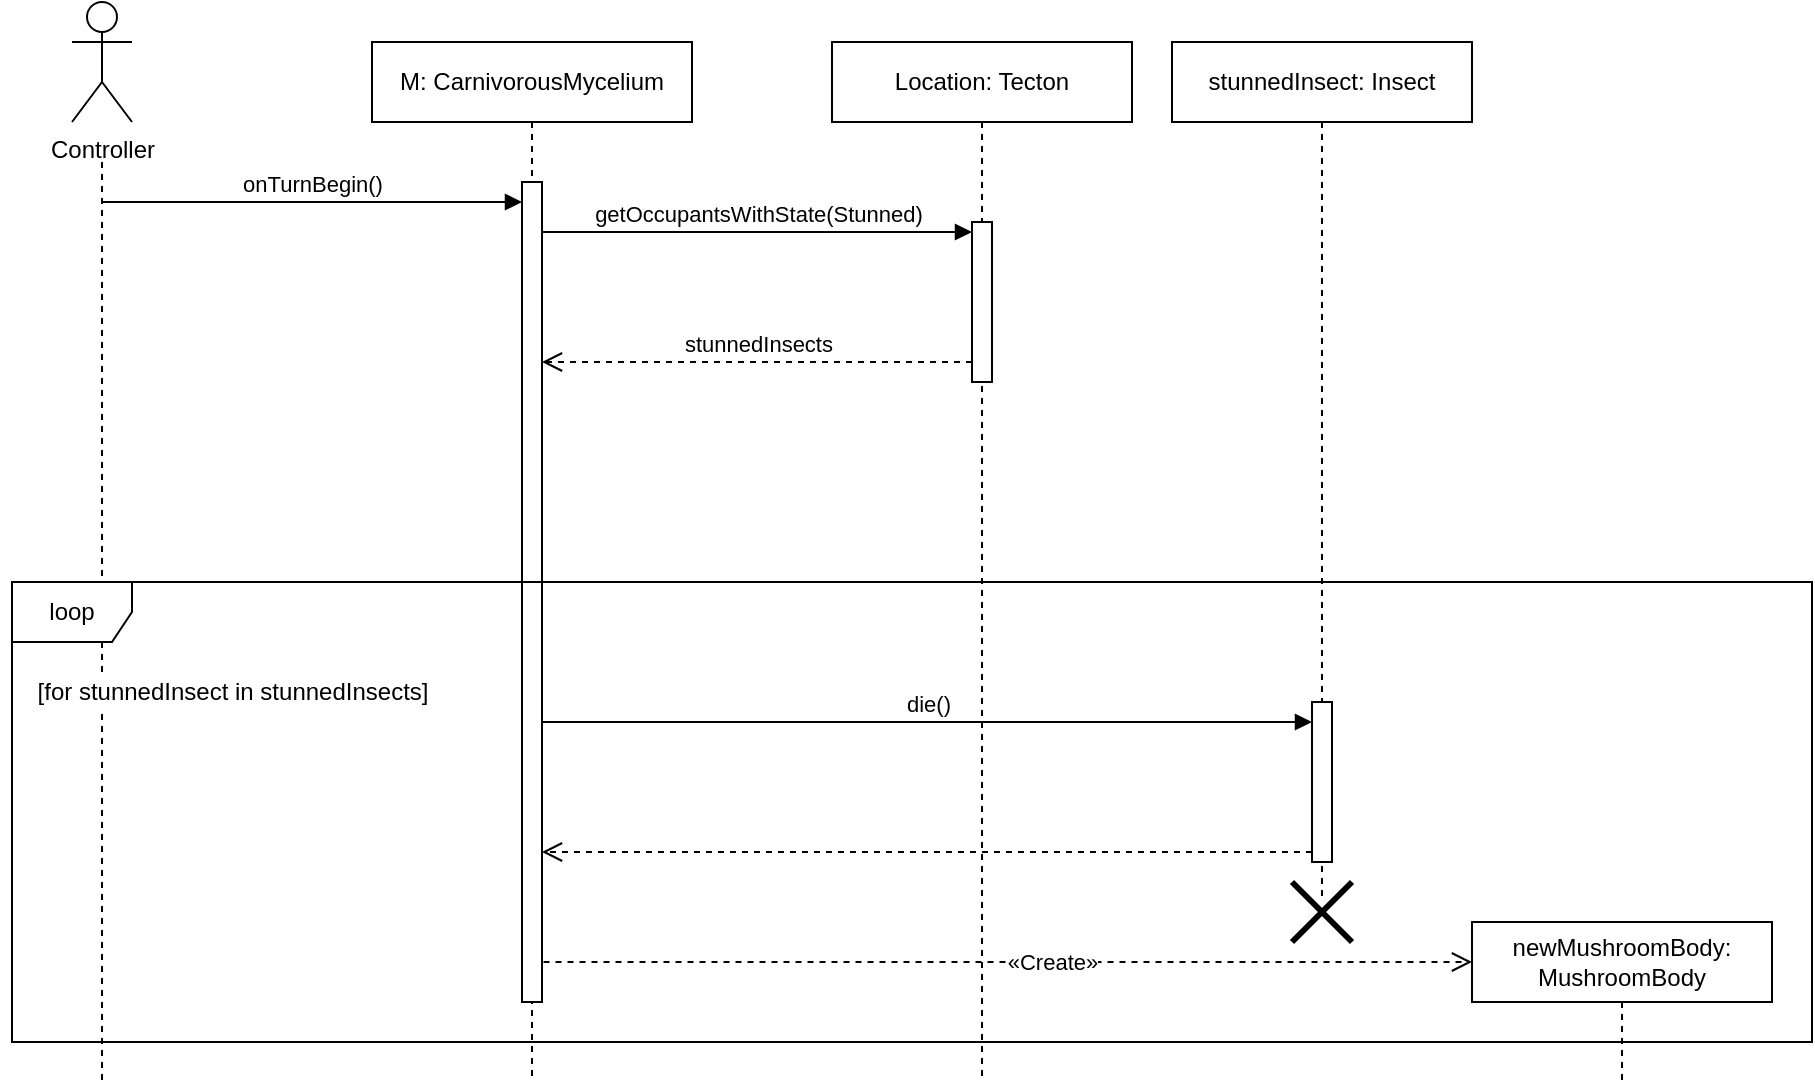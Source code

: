 <mxfile version="26.1.3" pages="8">
  <diagram name="CMycelium" id="GVNTT_eOzZF91ZGn2cPU">
    <mxGraphModel grid="1" page="1" gridSize="10" guides="1" tooltips="1" connect="1" arrows="1" fold="1" pageScale="1" pageWidth="827" pageHeight="1169" math="0" shadow="0">
      <root>
        <mxCell id="0" />
        <mxCell id="1" parent="0" />
        <mxCell id="p67mtgeEJcFe6nRHx79b-1" value="Controller" style="shape=umlActor;verticalLabelPosition=bottom;verticalAlign=top;html=1;" vertex="1" parent="1">
          <mxGeometry x="40" y="20" width="30" height="60" as="geometry" />
        </mxCell>
        <mxCell id="p67mtgeEJcFe6nRHx79b-3" value="" style="shape=umlLifeline;perimeter=lifelinePerimeter;whiteSpace=wrap;html=1;container=1;dropTarget=0;collapsible=0;recursiveResize=0;outlineConnect=0;portConstraint=eastwest;newEdgeStyle={&quot;curved&quot;:0,&quot;rounded&quot;:0};size=0;" vertex="1" parent="1">
          <mxGeometry x="5" y="100" width="100" height="460" as="geometry" />
        </mxCell>
        <mxCell id="gnMcPA296PdZmoH5b4PU-1" value="M: CarnivorousMycelium" style="shape=umlLifeline;perimeter=lifelinePerimeter;whiteSpace=wrap;html=1;container=1;dropTarget=0;collapsible=0;recursiveResize=0;outlineConnect=0;portConstraint=eastwest;newEdgeStyle={&quot;curved&quot;:0,&quot;rounded&quot;:0};" vertex="1" parent="1">
          <mxGeometry x="190" y="40" width="160" height="520" as="geometry" />
        </mxCell>
        <mxCell id="wCJbeMv0lZfsI7GlSkzu-1" value="" style="html=1;points=[[0,0,0,0,5],[0,1,0,0,-5],[1,0,0,0,5],[1,1,0,0,-5]];perimeter=orthogonalPerimeter;outlineConnect=0;targetShapes=umlLifeline;portConstraint=eastwest;newEdgeStyle={&quot;curved&quot;:0,&quot;rounded&quot;:0};" vertex="1" parent="gnMcPA296PdZmoH5b4PU-1">
          <mxGeometry x="75" y="70" width="10" height="410" as="geometry" />
        </mxCell>
        <mxCell id="wCJbeMv0lZfsI7GlSkzu-2" value="onTurnBegin()" style="html=1;verticalAlign=bottom;endArrow=block;curved=0;rounded=0;" edge="1" parent="1" target="wCJbeMv0lZfsI7GlSkzu-1">
          <mxGeometry relative="1" as="geometry">
            <mxPoint x="54.81" y="120.0" as="sourcePoint" />
            <mxPoint x="260" y="120.0" as="targetPoint" />
          </mxGeometry>
        </mxCell>
        <mxCell id="wCJbeMv0lZfsI7GlSkzu-5" value="Location: Tecton" style="shape=umlLifeline;perimeter=lifelinePerimeter;whiteSpace=wrap;html=1;container=1;dropTarget=0;collapsible=0;recursiveResize=0;outlineConnect=0;portConstraint=eastwest;newEdgeStyle={&quot;curved&quot;:0,&quot;rounded&quot;:0};" vertex="1" parent="1">
          <mxGeometry x="420" y="40" width="150" height="520" as="geometry" />
        </mxCell>
        <mxCell id="wCJbeMv0lZfsI7GlSkzu-7" value="" style="html=1;points=[[0,0,0,0,5],[0,1,0,0,-5],[1,0,0,0,5],[1,1,0,0,-5]];perimeter=orthogonalPerimeter;outlineConnect=0;targetShapes=umlLifeline;portConstraint=eastwest;newEdgeStyle={&quot;curved&quot;:0,&quot;rounded&quot;:0};" vertex="1" parent="wCJbeMv0lZfsI7GlSkzu-5">
          <mxGeometry x="70" y="90" width="10" height="80" as="geometry" />
        </mxCell>
        <mxCell id="wCJbeMv0lZfsI7GlSkzu-8" value="&lt;div&gt;getOccupantsWithState(Stunned)&lt;/div&gt;" style="html=1;verticalAlign=bottom;endArrow=block;curved=0;rounded=0;entryX=0;entryY=0;entryDx=0;entryDy=5;" edge="1" parent="1" source="wCJbeMv0lZfsI7GlSkzu-1" target="wCJbeMv0lZfsI7GlSkzu-7">
          <mxGeometry x="0.001" relative="1" as="geometry">
            <mxPoint x="270" y="135" as="sourcePoint" />
            <mxPoint as="offset" />
          </mxGeometry>
        </mxCell>
        <mxCell id="wCJbeMv0lZfsI7GlSkzu-9" value="stunnedInsects" style="html=1;verticalAlign=bottom;endArrow=open;dashed=1;endSize=8;curved=0;rounded=0;exitX=0;exitY=1;exitDx=0;exitDy=-5;" edge="1" parent="1">
          <mxGeometry relative="1" as="geometry">
            <mxPoint x="275" y="200" as="targetPoint" />
            <mxPoint x="490.0" y="200" as="sourcePoint" />
          </mxGeometry>
        </mxCell>
        <mxCell id="wCJbeMv0lZfsI7GlSkzu-10" value="stunnedInsect: Insect" style="shape=umlLifeline;perimeter=lifelinePerimeter;whiteSpace=wrap;html=1;container=1;dropTarget=0;collapsible=0;recursiveResize=0;outlineConnect=0;portConstraint=eastwest;newEdgeStyle={&quot;curved&quot;:0,&quot;rounded&quot;:0};" vertex="1" parent="1">
          <mxGeometry x="590" y="40" width="150" height="430" as="geometry" />
        </mxCell>
        <mxCell id="wCJbeMv0lZfsI7GlSkzu-16" value="" style="html=1;points=[[0,0,0,0,5],[0,1,0,0,-5],[1,0,0,0,5],[1,1,0,0,-5]];perimeter=orthogonalPerimeter;outlineConnect=0;targetShapes=umlLifeline;portConstraint=eastwest;newEdgeStyle={&quot;curved&quot;:0,&quot;rounded&quot;:0};" vertex="1" parent="wCJbeMv0lZfsI7GlSkzu-10">
          <mxGeometry x="70" y="330" width="10" height="80" as="geometry" />
        </mxCell>
        <mxCell id="wCJbeMv0lZfsI7GlSkzu-12" value="loop" style="shape=umlFrame;whiteSpace=wrap;html=1;pointerEvents=0;" vertex="1" parent="1">
          <mxGeometry x="10" y="310" width="900" height="230" as="geometry" />
        </mxCell>
        <mxCell id="wCJbeMv0lZfsI7GlSkzu-13" value="[for stunnedInsect in stunnedInsects]" style="text;html=1;align=center;verticalAlign=middle;resizable=0;points=[];autosize=1;strokeColor=none;fillColor=none;rounded=0;labelBackgroundColor=default;" vertex="1" parent="1">
          <mxGeometry x="10" y="350" width="220" height="30" as="geometry" />
        </mxCell>
        <mxCell id="wCJbeMv0lZfsI7GlSkzu-14" value="newMushroomBody: MushroomBody " style="shape=umlLifeline;perimeter=lifelinePerimeter;whiteSpace=wrap;html=1;container=1;dropTarget=0;collapsible=0;recursiveResize=0;outlineConnect=0;portConstraint=eastwest;newEdgeStyle={&quot;curved&quot;:0,&quot;rounded&quot;:0};" vertex="1" parent="1">
          <mxGeometry x="740" y="480" width="150" height="80" as="geometry" />
        </mxCell>
        <mxCell id="wCJbeMv0lZfsI7GlSkzu-17" value="die()" style="html=1;verticalAlign=bottom;endArrow=block;curved=0;rounded=0;entryX=0;entryY=0;entryDx=0;entryDy=5;" edge="1" parent="1">
          <mxGeometry relative="1" as="geometry">
            <mxPoint x="275" y="380" as="sourcePoint" />
            <mxPoint x="660.0" y="380" as="targetPoint" />
          </mxGeometry>
        </mxCell>
        <mxCell id="wCJbeMv0lZfsI7GlSkzu-18" value="" style="html=1;verticalAlign=bottom;endArrow=open;dashed=1;endSize=8;curved=0;rounded=0;exitX=0;exitY=1;exitDx=0;exitDy=-5;" edge="1" parent="1" source="wCJbeMv0lZfsI7GlSkzu-16" target="wCJbeMv0lZfsI7GlSkzu-1">
          <mxGeometry relative="1" as="geometry">
            <mxPoint x="590" y="445" as="targetPoint" />
          </mxGeometry>
        </mxCell>
        <mxCell id="wCJbeMv0lZfsI7GlSkzu-19" value="" style="html=1;verticalAlign=bottom;endArrow=open;dashed=1;endSize=8;curved=0;rounded=0;entryX=-0.005;entryY=0.158;entryDx=0;entryDy=0;entryPerimeter=0;" edge="1" parent="1">
          <mxGeometry relative="1" as="geometry">
            <mxPoint x="740.0" y="500" as="targetPoint" />
            <mxPoint x="275.75" y="500" as="sourcePoint" />
          </mxGeometry>
        </mxCell>
        <mxCell id="wCJbeMv0lZfsI7GlSkzu-22" value="«Create»" style="edgeLabel;html=1;align=center;verticalAlign=middle;resizable=0;points=[];" connectable="0" vertex="1" parent="wCJbeMv0lZfsI7GlSkzu-19">
          <mxGeometry x="0.159" relative="1" as="geometry">
            <mxPoint x="-15" as="offset" />
          </mxGeometry>
        </mxCell>
        <mxCell id="VjqXuCt5Qi47OAbXQjV0-1" value="" style="shape=umlDestroy;whiteSpace=wrap;html=1;strokeWidth=3;targetShapes=umlLifeline;" vertex="1" parent="1">
          <mxGeometry x="650" y="460" width="30" height="30" as="geometry" />
        </mxCell>
      </root>
    </mxGraphModel>
  </diagram>
  <diagram id="IJ6-_swCaOSss9MhrzCN" name="cutImmidietly">
    <mxGraphModel grid="1" page="1" gridSize="10" guides="1" tooltips="1" connect="1" arrows="1" fold="1" pageScale="1" pageWidth="827" pageHeight="1169" math="0" shadow="0">
      <root>
        <mxCell id="0" />
        <mxCell id="1" parent="0" />
        <mxCell id="Ps9FaDHVxN2_SREZOFgS-1" value="M: Mycelium" style="shape=umlLifeline;perimeter=lifelinePerimeter;whiteSpace=wrap;html=1;container=1;dropTarget=0;collapsible=0;recursiveResize=0;outlineConnect=0;portConstraint=eastwest;newEdgeStyle={&quot;curved&quot;:0,&quot;rounded&quot;:0};" vertex="1" parent="1">
          <mxGeometry x="90" y="10" width="100" height="650" as="geometry" />
        </mxCell>
        <mxCell id="Ps9FaDHVxN2_SREZOFgS-2" value="" style="html=1;points=[[0,0,0,0,5],[0,1,0,0,-5],[1,0,0,0,5],[1,1,0,0,-5]];perimeter=orthogonalPerimeter;outlineConnect=0;targetShapes=umlLifeline;portConstraint=eastwest;newEdgeStyle={&quot;curved&quot;:0,&quot;rounded&quot;:0};" vertex="1" parent="Ps9FaDHVxN2_SREZOFgS-1">
          <mxGeometry x="45" y="60" width="10" height="510" as="geometry" />
        </mxCell>
        <mxCell id="Ps9FaDHVxN2_SREZOFgS-8" value="" style="shape=umlDestroy;whiteSpace=wrap;html=1;strokeWidth=3;targetShapes=umlLifeline;" vertex="1" parent="Ps9FaDHVxN2_SREZOFgS-1">
          <mxGeometry x="35" y="640" width="30" height="30" as="geometry" />
        </mxCell>
        <mxCell id="Ps9FaDHVxN2_SREZOFgS-3" value="cutImmediate()" style="html=1;verticalAlign=bottom;startArrow=oval;startFill=1;endArrow=block;startSize=8;curved=0;rounded=0;" edge="1" parent="1" target="Ps9FaDHVxN2_SREZOFgS-2">
          <mxGeometry width="60" relative="1" as="geometry">
            <mxPoint x="10" y="90" as="sourcePoint" />
            <mxPoint x="110" y="90" as="targetPoint" />
          </mxGeometry>
        </mxCell>
        <mxCell id="fb39Eq7POl1M8P9ow9p--1" value="occupant: Insect" style="shape=umlLifeline;perimeter=lifelinePerimeter;whiteSpace=wrap;html=1;container=1;dropTarget=0;collapsible=0;recursiveResize=0;outlineConnect=0;portConstraint=eastwest;newEdgeStyle={&quot;curved&quot;:0,&quot;rounded&quot;:0};" vertex="1" parent="1">
          <mxGeometry x="220" y="10" width="100" height="670" as="geometry" />
        </mxCell>
        <mxCell id="fb39Eq7POl1M8P9ow9p--4" value="" style="html=1;points=[[0,0,0,0,5],[0,1,0,0,-5],[1,0,0,0,5],[1,1,0,0,-5]];perimeter=orthogonalPerimeter;outlineConnect=0;targetShapes=umlLifeline;portConstraint=eastwest;newEdgeStyle={&quot;curved&quot;:0,&quot;rounded&quot;:0};" vertex="1" parent="fb39Eq7POl1M8P9ow9p--1">
          <mxGeometry x="45" y="460" width="10" height="120" as="geometry" />
        </mxCell>
        <mxCell id="fb39Eq7POl1M8P9ow9p--6" value="runAway()" style="html=1;verticalAlign=bottom;endArrow=block;curved=0;rounded=0;" edge="1" parent="fb39Eq7POl1M8P9ow9p--1">
          <mxGeometry relative="1" as="geometry">
            <mxPoint x="-75" y="480" as="sourcePoint" />
            <mxPoint x="45" y="480" as="targetPoint" />
          </mxGeometry>
        </mxCell>
        <mxCell id="fb39Eq7POl1M8P9ow9p--7" value="" style="html=1;verticalAlign=bottom;endArrow=open;dashed=1;endSize=8;curved=0;rounded=0;" edge="1" parent="fb39Eq7POl1M8P9ow9p--1">
          <mxGeometry relative="1" as="geometry">
            <mxPoint x="-75" y="550" as="targetPoint" />
            <mxPoint x="45" y="550" as="sourcePoint" />
          </mxGeometry>
        </mxCell>
        <mxCell id="fb39Eq7POl1M8P9ow9p--2" value="&lt;div&gt;loop&lt;/div&gt;" style="shape=umlFrame;whiteSpace=wrap;html=1;pointerEvents=0;" vertex="1" parent="1">
          <mxGeometry x="20" y="410" width="540" height="190" as="geometry" />
        </mxCell>
        <mxCell id="fb39Eq7POl1M8P9ow9p--3" value="[for occupant in occupants]" style="text;html=1;align=center;verticalAlign=middle;resizable=0;points=[];autosize=1;strokeColor=none;fillColor=none;labelBackgroundColor=default;" vertex="1" parent="1">
          <mxGeometry x="10" y="440" width="170" height="30" as="geometry" />
        </mxCell>
        <mxCell id="t302KRYdEWOrlB8kOYCa-3" value="mycelia" style="shape=umlLifeline;perimeter=lifelinePerimeter;whiteSpace=wrap;html=1;container=1;dropTarget=0;collapsible=0;recursiveResize=0;outlineConnect=0;portConstraint=eastwest;newEdgeStyle={&quot;curved&quot;:0,&quot;rounded&quot;:0};" vertex="1" parent="1">
          <mxGeometry x="500" y="10" width="100" height="670" as="geometry" />
        </mxCell>
        <mxCell id="t302KRYdEWOrlB8kOYCa-17" value="" style="html=1;points=[[0,0,0,0,5],[0,1,0,0,-5],[1,0,0,0,5],[1,1,0,0,-5]];perimeter=orthogonalPerimeter;outlineConnect=0;targetShapes=umlLifeline;portConstraint=eastwest;newEdgeStyle={&quot;curved&quot;:0,&quot;rounded&quot;:0};" vertex="1" parent="t302KRYdEWOrlB8kOYCa-3">
          <mxGeometry x="45" y="180" width="10" height="60" as="geometry" />
        </mxCell>
        <mxCell id="t302KRYdEWOrlB8kOYCa-21" value="" style="html=1;points=[[0,0,0,0,5],[0,1,0,0,-5],[1,0,0,0,5],[1,1,0,0,-5]];perimeter=orthogonalPerimeter;outlineConnect=0;targetShapes=umlLifeline;portConstraint=eastwest;newEdgeStyle={&quot;curved&quot;:0,&quot;rounded&quot;:0};" vertex="1" parent="t302KRYdEWOrlB8kOYCa-3">
          <mxGeometry x="45" y="260" width="10" height="40" as="geometry" />
        </mxCell>
        <mxCell id="t302KRYdEWOrlB8kOYCa-13" value="location: Tecton" style="shape=umlLifeline;perimeter=lifelinePerimeter;whiteSpace=wrap;html=1;container=1;dropTarget=0;collapsible=0;recursiveResize=0;outlineConnect=0;portConstraint=eastwest;newEdgeStyle={&quot;curved&quot;:0,&quot;rounded&quot;:0};" vertex="1" parent="1">
          <mxGeometry x="360" y="10" width="100" height="670" as="geometry" />
        </mxCell>
        <mxCell id="t302KRYdEWOrlB8kOYCa-14" value="" style="html=1;points=[[0,0,0,0,5],[0,1,0,0,-5],[1,0,0,0,5],[1,1,0,0,-5]];perimeter=orthogonalPerimeter;outlineConnect=0;targetShapes=umlLifeline;portConstraint=eastwest;newEdgeStyle={&quot;curved&quot;:0,&quot;rounded&quot;:0};" vertex="1" parent="t302KRYdEWOrlB8kOYCa-13">
          <mxGeometry x="44" y="100" width="10" height="60" as="geometry" />
        </mxCell>
        <mxCell id="t302KRYdEWOrlB8kOYCa-26" value="" style="html=1;points=[[0,0,0,0,5],[0,1,0,0,-5],[1,0,0,0,5],[1,1,0,0,-5]];perimeter=orthogonalPerimeter;outlineConnect=0;targetShapes=umlLifeline;portConstraint=eastwest;newEdgeStyle={&quot;curved&quot;:0,&quot;rounded&quot;:0};" vertex="1" parent="t302KRYdEWOrlB8kOYCa-13">
          <mxGeometry x="44" y="330" width="10" height="50" as="geometry" />
        </mxCell>
        <mxCell id="t302KRYdEWOrlB8kOYCa-15" value="getMycelia()" style="html=1;verticalAlign=bottom;endArrow=block;curved=0;rounded=0;entryX=0;entryY=0;entryDx=0;entryDy=5;" edge="1" parent="1" source="Ps9FaDHVxN2_SREZOFgS-2" target="t302KRYdEWOrlB8kOYCa-14">
          <mxGeometry relative="1" as="geometry">
            <mxPoint x="334" y="115" as="sourcePoint" />
          </mxGeometry>
        </mxCell>
        <mxCell id="t302KRYdEWOrlB8kOYCa-16" value="mycelia" style="html=1;verticalAlign=bottom;endArrow=open;dashed=1;endSize=8;curved=0;rounded=0;exitX=0;exitY=1;exitDx=0;exitDy=-5;" edge="1" parent="1" source="t302KRYdEWOrlB8kOYCa-14" target="Ps9FaDHVxN2_SREZOFgS-2">
          <mxGeometry relative="1" as="geometry">
            <mxPoint x="334" y="185" as="targetPoint" />
          </mxGeometry>
        </mxCell>
        <mxCell id="t302KRYdEWOrlB8kOYCa-18" value="remove(M)" style="html=1;verticalAlign=bottom;endArrow=block;curved=0;rounded=0;entryX=0;entryY=0;entryDx=0;entryDy=5;" edge="1" parent="1" source="Ps9FaDHVxN2_SREZOFgS-2" target="t302KRYdEWOrlB8kOYCa-17">
          <mxGeometry relative="1" as="geometry">
            <mxPoint x="420" y="175" as="sourcePoint" />
          </mxGeometry>
        </mxCell>
        <mxCell id="t302KRYdEWOrlB8kOYCa-19" value="" style="html=1;verticalAlign=bottom;endArrow=open;dashed=1;endSize=8;curved=0;rounded=0;exitX=0;exitY=1;exitDx=0;exitDy=-5;" edge="1" parent="1" source="t302KRYdEWOrlB8kOYCa-17" target="Ps9FaDHVxN2_SREZOFgS-2">
          <mxGeometry x="-0.198" y="25" relative="1" as="geometry">
            <mxPoint x="420" y="245" as="targetPoint" />
            <mxPoint as="offset" />
          </mxGeometry>
        </mxCell>
        <mxCell id="t302KRYdEWOrlB8kOYCa-23" value="myceliaCount" style="html=1;verticalAlign=bottom;endArrow=open;dashed=1;endSize=8;curved=0;rounded=0;exitX=0;exitY=1;exitDx=0;exitDy=-5;" edge="1" parent="1" source="t302KRYdEWOrlB8kOYCa-21" target="Ps9FaDHVxN2_SREZOFgS-2">
          <mxGeometry relative="1" as="geometry">
            <mxPoint x="601" y="345" as="targetPoint" />
          </mxGeometry>
        </mxCell>
        <mxCell id="t302KRYdEWOrlB8kOYCa-22" value="size()" style="html=1;verticalAlign=bottom;endArrow=block;curved=0;rounded=0;entryX=0;entryY=0;entryDx=0;entryDy=5;" edge="1" parent="1" source="Ps9FaDHVxN2_SREZOFgS-2" target="t302KRYdEWOrlB8kOYCa-21">
          <mxGeometry relative="1" as="geometry">
            <mxPoint x="601" y="275" as="sourcePoint" />
          </mxGeometry>
        </mxCell>
        <mxCell id="t302KRYdEWOrlB8kOYCa-24" value="opt" style="shape=umlFrame;whiteSpace=wrap;html=1;pointerEvents=0;" vertex="1" parent="1">
          <mxGeometry x="10" y="320" width="560" height="290" as="geometry" />
        </mxCell>
        <mxCell id="t302KRYdEWOrlB8kOYCa-25" value="[myceliaCount = 0]" style="text;html=1;align=center;verticalAlign=middle;resizable=0;points=[];autosize=1;strokeColor=none;fillColor=none;" vertex="1" parent="1">
          <mxGeometry x="10" y="350" width="120" height="30" as="geometry" />
        </mxCell>
        <mxCell id="t302KRYdEWOrlB8kOYCa-27" value="getOccupants()" style="html=1;verticalAlign=bottom;endArrow=block;curved=0;rounded=0;entryX=0;entryY=0;entryDx=0;entryDy=5;" edge="1" parent="1" source="Ps9FaDHVxN2_SREZOFgS-2" target="t302KRYdEWOrlB8kOYCa-26">
          <mxGeometry relative="1" as="geometry">
            <mxPoint x="334" y="335" as="sourcePoint" />
          </mxGeometry>
        </mxCell>
        <mxCell id="t302KRYdEWOrlB8kOYCa-28" value="occupants" style="html=1;verticalAlign=bottom;endArrow=open;dashed=1;endSize=8;curved=0;rounded=0;exitX=0;exitY=1;exitDx=0;exitDy=-5;" edge="1" parent="1" source="t302KRYdEWOrlB8kOYCa-26" target="Ps9FaDHVxN2_SREZOFgS-2">
          <mxGeometry relative="1" as="geometry">
            <mxPoint x="334" y="405" as="targetPoint" />
          </mxGeometry>
        </mxCell>
      </root>
    </mxGraphModel>
  </diagram>
  <diagram id="Px_1yOb5OOuEzKMW5IQw" name="cutWithDelay">
    <mxGraphModel grid="1" page="1" gridSize="10" guides="1" tooltips="1" connect="1" arrows="1" fold="1" pageScale="1" pageWidth="827" pageHeight="1169" math="0" shadow="0">
      <root>
        <mxCell id="0" />
        <mxCell id="1" parent="0" />
        <mxCell id="ifBQczs3aunitcEWYPFU-1" value="M: Mycelium" style="shape=umlLifeline;perimeter=lifelinePerimeter;whiteSpace=wrap;html=1;container=1;dropTarget=0;collapsible=0;recursiveResize=0;outlineConnect=0;portConstraint=eastwest;newEdgeStyle={&quot;curved&quot;:0,&quot;rounded&quot;:0};" vertex="1" parent="1">
          <mxGeometry x="240" y="10" width="100" height="650" as="geometry" />
        </mxCell>
        <mxCell id="ifBQczs3aunitcEWYPFU-3" value="" style="shape=umlDestroy;whiteSpace=wrap;html=1;strokeWidth=3;targetShapes=umlLifeline;" vertex="1" parent="ifBQczs3aunitcEWYPFU-1">
          <mxGeometry x="35" y="640" width="30" height="30" as="geometry" />
        </mxCell>
        <mxCell id="ifBQczs3aunitcEWYPFU-2" value="" style="html=1;points=[[0,0,0,0,5],[0,1,0,0,-5],[1,0,0,0,5],[1,1,0,0,-5]];perimeter=orthogonalPerimeter;outlineConnect=0;targetShapes=umlLifeline;portConstraint=eastwest;newEdgeStyle={&quot;curved&quot;:0,&quot;rounded&quot;:0};" vertex="1" parent="ifBQczs3aunitcEWYPFU-1">
          <mxGeometry x="45" y="60" width="10" height="510" as="geometry" />
        </mxCell>
        <mxCell id="ifBQczs3aunitcEWYPFU-4" value="cutWithDelay()" style="html=1;verticalAlign=bottom;startArrow=oval;startFill=1;endArrow=block;startSize=8;curved=0;rounded=0;" edge="1" parent="1">
          <mxGeometry width="60" relative="1" as="geometry">
            <mxPoint x="160" y="80" as="sourcePoint" />
            <mxPoint x="285" y="80" as="targetPoint" />
          </mxGeometry>
        </mxCell>
        <mxCell id="ifBQczs3aunitcEWYPFU-5" value="occupant: Insect" style="shape=umlLifeline;perimeter=lifelinePerimeter;whiteSpace=wrap;html=1;container=1;dropTarget=0;collapsible=0;recursiveResize=0;outlineConnect=0;portConstraint=eastwest;newEdgeStyle={&quot;curved&quot;:0,&quot;rounded&quot;:0};" vertex="1" parent="1">
          <mxGeometry x="370" y="10" width="100" height="710" as="geometry" />
        </mxCell>
        <mxCell id="ifBQczs3aunitcEWYPFU-6" value="" style="html=1;points=[[0,0,0,0,5],[0,1,0,0,-5],[1,0,0,0,5],[1,1,0,0,-5]];perimeter=orthogonalPerimeter;outlineConnect=0;targetShapes=umlLifeline;portConstraint=eastwest;newEdgeStyle={&quot;curved&quot;:0,&quot;rounded&quot;:0};" vertex="1" parent="ifBQczs3aunitcEWYPFU-5">
          <mxGeometry x="45" y="460" width="10" height="120" as="geometry" />
        </mxCell>
        <mxCell id="ifBQczs3aunitcEWYPFU-7" value="runAway()" style="html=1;verticalAlign=bottom;endArrow=block;curved=0;rounded=0;" edge="1" parent="ifBQczs3aunitcEWYPFU-5">
          <mxGeometry relative="1" as="geometry">
            <mxPoint x="-75" y="480" as="sourcePoint" />
            <mxPoint x="45" y="480" as="targetPoint" />
          </mxGeometry>
        </mxCell>
        <mxCell id="ifBQczs3aunitcEWYPFU-8" value="" style="html=1;verticalAlign=bottom;endArrow=open;dashed=1;endSize=8;curved=0;rounded=0;" edge="1" parent="ifBQczs3aunitcEWYPFU-5">
          <mxGeometry relative="1" as="geometry">
            <mxPoint x="-75" y="550" as="targetPoint" />
            <mxPoint x="45" y="550" as="sourcePoint" />
          </mxGeometry>
        </mxCell>
        <mxCell id="ifBQczs3aunitcEWYPFU-9" value="&lt;div&gt;loop&lt;/div&gt;" style="shape=umlFrame;whiteSpace=wrap;html=1;pointerEvents=0;" vertex="1" parent="1">
          <mxGeometry x="170" y="410" width="540" height="190" as="geometry" />
        </mxCell>
        <mxCell id="ifBQczs3aunitcEWYPFU-10" value="[for occupant in occupants]" style="text;html=1;align=center;verticalAlign=middle;resizable=0;points=[];autosize=1;strokeColor=none;fillColor=none;labelBackgroundColor=default;" vertex="1" parent="1">
          <mxGeometry x="160" y="440" width="170" height="30" as="geometry" />
        </mxCell>
        <mxCell id="ifBQczs3aunitcEWYPFU-12" value="mycelia" style="shape=umlLifeline;perimeter=lifelinePerimeter;whiteSpace=wrap;html=1;container=1;dropTarget=0;collapsible=0;recursiveResize=0;outlineConnect=0;portConstraint=eastwest;newEdgeStyle={&quot;curved&quot;:0,&quot;rounded&quot;:0};" vertex="1" parent="1">
          <mxGeometry x="630" y="10" width="100" height="710" as="geometry" />
        </mxCell>
        <mxCell id="ifBQczs3aunitcEWYPFU-13" value="" style="html=1;points=[[0,0,0,0,5],[0,1,0,0,-5],[1,0,0,0,5],[1,1,0,0,-5]];perimeter=orthogonalPerimeter;outlineConnect=0;targetShapes=umlLifeline;portConstraint=eastwest;newEdgeStyle={&quot;curved&quot;:0,&quot;rounded&quot;:0};" vertex="1" parent="ifBQczs3aunitcEWYPFU-12">
          <mxGeometry x="45" y="180" width="10" height="50" as="geometry" />
        </mxCell>
        <mxCell id="ifBQczs3aunitcEWYPFU-14" value="" style="html=1;points=[[0,0,0,0,5],[0,1,0,0,-5],[1,0,0,0,5],[1,1,0,0,-5]];perimeter=orthogonalPerimeter;outlineConnect=0;targetShapes=umlLifeline;portConstraint=eastwest;newEdgeStyle={&quot;curved&quot;:0,&quot;rounded&quot;:0};" vertex="1" parent="ifBQczs3aunitcEWYPFU-12">
          <mxGeometry x="45" y="260" width="10" height="40" as="geometry" />
        </mxCell>
        <mxCell id="ifBQczs3aunitcEWYPFU-15" value="location: Tecton" style="shape=umlLifeline;perimeter=lifelinePerimeter;whiteSpace=wrap;html=1;container=1;dropTarget=0;collapsible=0;recursiveResize=0;outlineConnect=0;portConstraint=eastwest;newEdgeStyle={&quot;curved&quot;:0,&quot;rounded&quot;:0};" vertex="1" parent="1">
          <mxGeometry x="510" y="10" width="100" height="710" as="geometry" />
        </mxCell>
        <mxCell id="ifBQczs3aunitcEWYPFU-16" value="" style="html=1;points=[[0,0,0,0,5],[0,1,0,0,-5],[1,0,0,0,5],[1,1,0,0,-5]];perimeter=orthogonalPerimeter;outlineConnect=0;targetShapes=umlLifeline;portConstraint=eastwest;newEdgeStyle={&quot;curved&quot;:0,&quot;rounded&quot;:0};" vertex="1" parent="ifBQczs3aunitcEWYPFU-15">
          <mxGeometry x="44" y="120" width="10" height="40" as="geometry" />
        </mxCell>
        <mxCell id="ifBQczs3aunitcEWYPFU-17" value="" style="html=1;points=[[0,0,0,0,5],[0,1,0,0,-5],[1,0,0,0,5],[1,1,0,0,-5]];perimeter=orthogonalPerimeter;outlineConnect=0;targetShapes=umlLifeline;portConstraint=eastwest;newEdgeStyle={&quot;curved&quot;:0,&quot;rounded&quot;:0};" vertex="1" parent="ifBQczs3aunitcEWYPFU-15">
          <mxGeometry x="44" y="330" width="10" height="50" as="geometry" />
        </mxCell>
        <mxCell id="ifBQczs3aunitcEWYPFU-18" value="getMycelia()" style="html=1;verticalAlign=bottom;endArrow=block;curved=0;rounded=0;entryX=0.017;entryY=0.271;entryDx=0;entryDy=0;entryPerimeter=0;" edge="1" parent="1" source="ifBQczs3aunitcEWYPFU-2" target="ifBQczs3aunitcEWYPFU-16">
          <mxGeometry relative="1" as="geometry">
            <mxPoint x="300" y="140" as="sourcePoint" />
            <mxPoint x="549.5" y="140" as="targetPoint" />
          </mxGeometry>
        </mxCell>
        <mxCell id="ifBQczs3aunitcEWYPFU-19" value="mycelia" style="html=1;verticalAlign=bottom;endArrow=open;dashed=1;endSize=8;curved=0;rounded=0;exitX=0;exitY=1;exitDx=0;exitDy=-5;" edge="1" parent="1" source="ifBQczs3aunitcEWYPFU-16" target="ifBQczs3aunitcEWYPFU-2">
          <mxGeometry relative="1" as="geometry">
            <mxPoint x="484" y="185" as="targetPoint" />
          </mxGeometry>
        </mxCell>
        <mxCell id="ifBQczs3aunitcEWYPFU-20" value="remove(M)" style="html=1;verticalAlign=bottom;endArrow=block;curved=0;rounded=0;entryX=0;entryY=0;entryDx=0;entryDy=5;" edge="1" parent="1" source="ifBQczs3aunitcEWYPFU-2" target="ifBQczs3aunitcEWYPFU-13">
          <mxGeometry relative="1" as="geometry">
            <mxPoint x="570" y="175" as="sourcePoint" />
          </mxGeometry>
        </mxCell>
        <mxCell id="ifBQczs3aunitcEWYPFU-21" value="" style="html=1;verticalAlign=bottom;endArrow=open;dashed=1;endSize=8;curved=0;rounded=0;exitX=0;exitY=1;exitDx=0;exitDy=-5;" edge="1" parent="1" source="ifBQczs3aunitcEWYPFU-13" target="ifBQczs3aunitcEWYPFU-2">
          <mxGeometry x="-0.198" y="25" relative="1" as="geometry">
            <mxPoint x="570" y="245" as="targetPoint" />
            <mxPoint as="offset" />
          </mxGeometry>
        </mxCell>
        <mxCell id="ifBQczs3aunitcEWYPFU-22" value="myceliaCount" style="html=1;verticalAlign=bottom;endArrow=open;dashed=1;endSize=8;curved=0;rounded=0;exitX=0;exitY=1;exitDx=0;exitDy=-5;" edge="1" parent="1" source="ifBQczs3aunitcEWYPFU-14" target="ifBQczs3aunitcEWYPFU-2">
          <mxGeometry relative="1" as="geometry">
            <mxPoint x="751" y="345" as="targetPoint" />
          </mxGeometry>
        </mxCell>
        <mxCell id="ifBQczs3aunitcEWYPFU-23" value="size()" style="html=1;verticalAlign=bottom;endArrow=block;curved=0;rounded=0;entryX=0;entryY=0;entryDx=0;entryDy=5;" edge="1" parent="1" source="ifBQczs3aunitcEWYPFU-2" target="ifBQczs3aunitcEWYPFU-14">
          <mxGeometry relative="1" as="geometry">
            <mxPoint x="751" y="275" as="sourcePoint" />
          </mxGeometry>
        </mxCell>
        <mxCell id="ifBQczs3aunitcEWYPFU-24" value="opt" style="shape=umlFrame;whiteSpace=wrap;html=1;pointerEvents=0;" vertex="1" parent="1">
          <mxGeometry x="160" y="320" width="570" height="290" as="geometry" />
        </mxCell>
        <mxCell id="ifBQczs3aunitcEWYPFU-25" value="[myceliaCount = 0]" style="text;html=1;align=center;verticalAlign=middle;resizable=0;points=[];autosize=1;strokeColor=none;fillColor=none;" vertex="1" parent="1">
          <mxGeometry x="160" y="350" width="120" height="30" as="geometry" />
        </mxCell>
        <mxCell id="ifBQczs3aunitcEWYPFU-26" value="getOccupants()" style="html=1;verticalAlign=bottom;endArrow=block;curved=0;rounded=0;entryX=0;entryY=0;entryDx=0;entryDy=5;" edge="1" parent="1" source="ifBQczs3aunitcEWYPFU-2" target="ifBQczs3aunitcEWYPFU-17">
          <mxGeometry relative="1" as="geometry">
            <mxPoint x="484" y="335" as="sourcePoint" />
          </mxGeometry>
        </mxCell>
        <mxCell id="ifBQczs3aunitcEWYPFU-27" value="occupants" style="html=1;verticalAlign=bottom;endArrow=open;dashed=1;endSize=8;curved=0;rounded=0;exitX=0;exitY=1;exitDx=0;exitDy=-5;" edge="1" parent="1" source="ifBQczs3aunitcEWYPFU-17" target="ifBQczs3aunitcEWYPFU-2">
          <mxGeometry relative="1" as="geometry">
            <mxPoint x="484" y="405" as="targetPoint" />
          </mxGeometry>
        </mxCell>
        <mxCell id="ifBQczs3aunitcEWYPFU-28" value="Controller" style="shape=umlActor;verticalLabelPosition=bottom;verticalAlign=top;html=1;" vertex="1" parent="1">
          <mxGeometry x="70" width="30" height="60" as="geometry" />
        </mxCell>
        <mxCell id="ifBQczs3aunitcEWYPFU-29" value="" style="shape=umlLifeline;perimeter=lifelinePerimeter;whiteSpace=wrap;html=1;container=1;dropTarget=0;collapsible=0;recursiveResize=0;outlineConnect=0;portConstraint=eastwest;newEdgeStyle={&quot;curved&quot;:0,&quot;rounded&quot;:0};size=0;" vertex="1" parent="1">
          <mxGeometry x="35" y="80" width="100" height="640" as="geometry" />
        </mxCell>
        <mxCell id="ifBQczs3aunitcEWYPFU-31" value="onTurnBegin()" style="html=1;verticalAlign=bottom;endArrow=block;curved=0;rounded=0;" edge="1" parent="1">
          <mxGeometry width="80" relative="1" as="geometry">
            <mxPoint x="84.667" y="110" as="sourcePoint" />
            <mxPoint x="285" y="110" as="targetPoint" />
          </mxGeometry>
        </mxCell>
        <mxCell id="ifBQczs3aunitcEWYPFU-37" value="opt" style="shape=umlFrame;whiteSpace=wrap;html=1;pointerEvents=0;" vertex="1" parent="1">
          <mxGeometry x="60" y="120" width="680" height="580" as="geometry" />
        </mxCell>
        <mxCell id="ifBQczs3aunitcEWYPFU-38" value="[deathTimer = 0]" style="text;html=1;align=center;verticalAlign=middle;resizable=0;points=[];autosize=1;strokeColor=none;fillColor=none;labelBackgroundColor=default;" vertex="1" parent="1">
          <mxGeometry x="60" y="150" width="110" height="30" as="geometry" />
        </mxCell>
      </root>
    </mxGraphModel>
  </diagram>
  <diagram id="YkPFkOK8z6slk1oEYXoT" name="getOccupantsWithState">
    <mxGraphModel grid="1" page="1" gridSize="10" guides="1" tooltips="1" connect="1" arrows="1" fold="1" pageScale="1" pageWidth="827" pageHeight="1169" math="0" shadow="0">
      <root>
        <mxCell id="0" />
        <mxCell id="1" parent="0" />
        <mxCell id="wTYDPfsUrRX6puwpLrNQ-2" value="T: Tecton" style="shape=umlLifeline;perimeter=lifelinePerimeter;whiteSpace=wrap;html=1;container=1;dropTarget=0;collapsible=0;recursiveResize=0;outlineConnect=0;portConstraint=eastwest;newEdgeStyle={&quot;curved&quot;:0,&quot;rounded&quot;:0};" vertex="1" parent="1">
          <mxGeometry x="130" y="30" width="100" height="520" as="geometry" />
        </mxCell>
        <mxCell id="wTYDPfsUrRX6puwpLrNQ-7" value="" style="html=1;points=[[0,0,0,0,5],[0,1,0,0,-5],[1,0,0,0,5],[1,1,0,0,-5]];perimeter=orthogonalPerimeter;outlineConnect=0;targetShapes=umlLifeline;portConstraint=eastwest;newEdgeStyle={&quot;curved&quot;:0,&quot;rounded&quot;:0};" vertex="1" parent="wTYDPfsUrRX6puwpLrNQ-2">
          <mxGeometry x="45" y="50" width="10" height="440" as="geometry" />
        </mxCell>
        <mxCell id="wTYDPfsUrRX6puwpLrNQ-3" value="occupant: Insect" style="shape=umlLifeline;perimeter=lifelinePerimeter;whiteSpace=wrap;html=1;container=1;dropTarget=0;collapsible=0;recursiveResize=0;outlineConnect=0;portConstraint=eastwest;newEdgeStyle={&quot;curved&quot;:0,&quot;rounded&quot;:0};" vertex="1" parent="1">
          <mxGeometry x="330" y="30" width="100" height="520" as="geometry" />
        </mxCell>
        <mxCell id="wTYDPfsUrRX6puwpLrNQ-12" value="" style="html=1;points=[[0,0,0,0,5],[0,1,0,0,-5],[1,0,0,0,5],[1,1,0,0,-5]];perimeter=orthogonalPerimeter;outlineConnect=0;targetShapes=umlLifeline;portConstraint=eastwest;newEdgeStyle={&quot;curved&quot;:0,&quot;rounded&quot;:0};" vertex="1" parent="wTYDPfsUrRX6puwpLrNQ-3">
          <mxGeometry x="45" y="220" width="10" height="80" as="geometry" />
        </mxCell>
        <mxCell id="wTYDPfsUrRX6puwpLrNQ-4" value="occupantsWithState" style="shape=umlLifeline;perimeter=lifelinePerimeter;whiteSpace=wrap;html=1;container=1;dropTarget=0;collapsible=0;recursiveResize=0;outlineConnect=0;portConstraint=eastwest;newEdgeStyle={&quot;curved&quot;:0,&quot;rounded&quot;:0};" vertex="1" parent="1">
          <mxGeometry x="490" y="30" width="140" height="520" as="geometry" />
        </mxCell>
        <mxCell id="wTYDPfsUrRX6puwpLrNQ-6" value="&lt;div&gt;getOccupantsWithState(state)&lt;/div&gt;" style="html=1;verticalAlign=bottom;startArrow=oval;startFill=1;endArrow=block;startSize=8;curved=0;rounded=0;" edge="1" parent="1">
          <mxGeometry width="60" relative="1" as="geometry">
            <mxPoint x="17.5" y="130" as="sourcePoint" />
            <mxPoint x="172.5" y="130" as="targetPoint" />
          </mxGeometry>
        </mxCell>
        <mxCell id="wTYDPfsUrRX6puwpLrNQ-8" value="loop" style="shape=umlFrame;whiteSpace=wrap;html=1;pointerEvents=0;" vertex="1" parent="1">
          <mxGeometry x="20" y="180" width="590" height="300" as="geometry" />
        </mxCell>
        <mxCell id="wTYDPfsUrRX6puwpLrNQ-9" value="[for occupant in occupants]" style="text;html=1;align=center;verticalAlign=middle;resizable=0;points=[];autosize=1;strokeColor=none;fillColor=none;labelBackgroundColor=default;" vertex="1" parent="1">
          <mxGeometry x="10" y="210" width="170" height="30" as="geometry" />
        </mxCell>
        <mxCell id="wTYDPfsUrRX6puwpLrNQ-13" value="getState()" style="html=1;verticalAlign=bottom;endArrow=block;curved=0;rounded=0;entryX=0;entryY=0;entryDx=0;entryDy=5;" edge="1" parent="1" source="wTYDPfsUrRX6puwpLrNQ-7" target="wTYDPfsUrRX6puwpLrNQ-12">
          <mxGeometry relative="1" as="geometry">
            <mxPoint x="310" y="205" as="sourcePoint" />
          </mxGeometry>
        </mxCell>
        <mxCell id="wTYDPfsUrRX6puwpLrNQ-14" value="occupantState" style="html=1;verticalAlign=bottom;endArrow=open;dashed=1;endSize=8;curved=0;rounded=0;exitX=0;exitY=1;exitDx=0;exitDy=-5;" edge="1" parent="1" source="wTYDPfsUrRX6puwpLrNQ-12" target="wTYDPfsUrRX6puwpLrNQ-7">
          <mxGeometry relative="1" as="geometry">
            <mxPoint x="310" y="275" as="targetPoint" />
          </mxGeometry>
        </mxCell>
        <mxCell id="wTYDPfsUrRX6puwpLrNQ-15" value="opt" style="shape=umlFrame;whiteSpace=wrap;html=1;pointerEvents=0;" vertex="1" parent="1">
          <mxGeometry x="30" y="350" width="560" height="120" as="geometry" />
        </mxCell>
        <mxCell id="W7bojZuSwp1wjI3Eg2EC-1" value="[occupantState = state]" style="text;html=1;align=center;verticalAlign=middle;resizable=0;points=[];autosize=1;strokeColor=none;fillColor=none;" vertex="1" parent="1">
          <mxGeometry x="30" y="380" width="150" height="30" as="geometry" />
        </mxCell>
        <mxCell id="W7bojZuSwp1wjI3Eg2EC-2" value="" style="html=1;points=[[0,0,0,0,5],[0,1,0,0,-5],[1,0,0,0,5],[1,1,0,0,-5]];perimeter=orthogonalPerimeter;outlineConnect=0;targetShapes=umlLifeline;portConstraint=eastwest;newEdgeStyle={&quot;curved&quot;:0,&quot;rounded&quot;:0};" vertex="1" parent="1">
          <mxGeometry x="555" y="370" width="10" height="80" as="geometry" />
        </mxCell>
        <mxCell id="W7bojZuSwp1wjI3Eg2EC-3" value="add(occupant)" style="html=1;verticalAlign=bottom;endArrow=block;curved=0;rounded=0;entryX=0;entryY=0;entryDx=0;entryDy=5;" edge="1" parent="1" source="wTYDPfsUrRX6puwpLrNQ-7" target="W7bojZuSwp1wjI3Eg2EC-2">
          <mxGeometry relative="1" as="geometry">
            <mxPoint x="470" y="375" as="sourcePoint" />
          </mxGeometry>
        </mxCell>
        <mxCell id="W7bojZuSwp1wjI3Eg2EC-4" value="" style="html=1;verticalAlign=bottom;endArrow=open;dashed=1;endSize=8;curved=0;rounded=0;exitX=0;exitY=1;exitDx=0;exitDy=-5;" edge="1" parent="1" source="W7bojZuSwp1wjI3Eg2EC-2" target="wTYDPfsUrRX6puwpLrNQ-7">
          <mxGeometry relative="1" as="geometry">
            <mxPoint x="470" y="445" as="targetPoint" />
          </mxGeometry>
        </mxCell>
        <mxCell id="W7bojZuSwp1wjI3Eg2EC-8" value="" style="html=1;verticalAlign=bottom;endArrow=block;curved=0;rounded=0;" edge="1" parent="1" target="W7bojZuSwp1wjI3Eg2EC-7">
          <mxGeometry x="-0.001" relative="1" as="geometry">
            <mxPoint x="175" y="510" as="sourcePoint" />
            <mxPoint x="30" y="510" as="targetPoint" />
            <mxPoint as="offset" />
          </mxGeometry>
        </mxCell>
        <mxCell id="T-P4z3VrYkuSD4mmE2VA-1" value="occupantsWithState" style="edgeLabel;html=1;align=center;verticalAlign=middle;resizable=0;points=[];" connectable="0" vertex="1" parent="W7bojZuSwp1wjI3Eg2EC-8">
          <mxGeometry x="-0.045" y="2" relative="1" as="geometry">
            <mxPoint x="4" y="-12" as="offset" />
          </mxGeometry>
        </mxCell>
        <mxCell id="W7bojZuSwp1wjI3Eg2EC-7" value="" style="shape=waypoint;sketch=0;fillStyle=solid;size=6;pointerEvents=1;points=[];fillColor=none;resizable=0;rotatable=0;perimeter=centerPerimeter;snapToPoint=1;strokeWidth=2;" vertex="1" parent="1">
          <mxGeometry x="10" y="500" width="20" height="20" as="geometry" />
        </mxCell>
      </root>
    </mxGraphModel>
  </diagram>
  <diagram id="Rhh0k1OOe74AImidzOCC" name="EatSplitSpore">
    <mxGraphModel grid="1" page="1" gridSize="10" guides="1" tooltips="1" connect="1" arrows="1" fold="1" pageScale="1" pageWidth="827" pageHeight="1169" math="0" shadow="0">
      <root>
        <mxCell id="0" />
        <mxCell id="1" parent="0" />
        <mxCell id="No2kH-BgqZobn2pU7TAa-1" value="Controller" style="shape=umlActor;verticalLabelPosition=bottom;verticalAlign=top;html=1;" vertex="1" parent="1">
          <mxGeometry x="40" y="20" width="30" height="60" as="geometry" />
        </mxCell>
        <mxCell id="No2kH-BgqZobn2pU7TAa-2" value="" style="shape=umlLifeline;perimeter=lifelinePerimeter;whiteSpace=wrap;html=1;container=1;dropTarget=0;collapsible=0;recursiveResize=0;outlineConnect=0;portConstraint=eastwest;newEdgeStyle={&quot;curved&quot;:0,&quot;rounded&quot;:0};size=0;" vertex="1" parent="1">
          <mxGeometry x="5" y="100" width="100" height="460" as="geometry" />
        </mxCell>
        <mxCell id="evNGBn7_qHOAsJ6S6bZe-1" value="I: Insect" style="shape=umlLifeline;perimeter=lifelinePerimeter;whiteSpace=wrap;html=1;container=1;dropTarget=0;collapsible=0;recursiveResize=0;outlineConnect=0;portConstraint=eastwest;newEdgeStyle={&quot;curved&quot;:0,&quot;rounded&quot;:0};" vertex="1" parent="1">
          <mxGeometry x="170" y="60" width="100" height="500" as="geometry" />
        </mxCell>
        <mxCell id="evNGBn7_qHOAsJ6S6bZe-2" value="" style="html=1;points=[[0,0,0,0,5],[0,1,0,0,-5],[1,0,0,0,5],[1,1,0,0,-5]];perimeter=orthogonalPerimeter;outlineConnect=0;targetShapes=umlLifeline;portConstraint=eastwest;newEdgeStyle={&quot;curved&quot;:0,&quot;rounded&quot;:0};" vertex="1" parent="evNGBn7_qHOAsJ6S6bZe-1">
          <mxGeometry x="45" y="70" width="10" height="370" as="geometry" />
        </mxCell>
        <mxCell id="evNGBn7_qHOAsJ6S6bZe-3" value="eatSpore()" style="html=1;verticalAlign=bottom;endArrow=block;curved=0;rounded=0;entryX=0;entryY=0;entryDx=0;entryDy=5;" edge="1" parent="1" source="No2kH-BgqZobn2pU7TAa-2" target="evNGBn7_qHOAsJ6S6bZe-2">
          <mxGeometry relative="1" as="geometry">
            <mxPoint x="140" y="135" as="sourcePoint" />
          </mxGeometry>
        </mxCell>
        <mxCell id="45sSvrhloMG4MO_MLhnH-1" value="Location: Tecton" style="shape=umlLifeline;perimeter=lifelinePerimeter;whiteSpace=wrap;html=1;container=1;dropTarget=0;collapsible=0;recursiveResize=0;outlineConnect=0;portConstraint=eastwest;newEdgeStyle={&quot;curved&quot;:0,&quot;rounded&quot;:0};" vertex="1" parent="1">
          <mxGeometry x="320" y="60" width="100" height="500" as="geometry" />
        </mxCell>
        <mxCell id="45sSvrhloMG4MO_MLhnH-4" value="" style="html=1;points=[[0,0,0,0,5],[0,1,0,0,-5],[1,0,0,0,5],[1,1,0,0,-5]];perimeter=orthogonalPerimeter;outlineConnect=0;targetShapes=umlLifeline;portConstraint=eastwest;newEdgeStyle={&quot;curved&quot;:0,&quot;rounded&quot;:0};" vertex="1" parent="45sSvrhloMG4MO_MLhnH-1">
          <mxGeometry x="45" y="100" width="10" height="330" as="geometry" />
        </mxCell>
        <mxCell id="45sSvrhloMG4MO_MLhnH-3" value="spore: SplitSpore" style="shape=umlLifeline;perimeter=lifelinePerimeter;whiteSpace=wrap;html=1;container=1;dropTarget=0;collapsible=0;recursiveResize=0;outlineConnect=0;portConstraint=eastwest;newEdgeStyle={&quot;curved&quot;:0,&quot;rounded&quot;:0};" vertex="1" parent="1">
          <mxGeometry x="470" y="60" width="100" height="520" as="geometry" />
        </mxCell>
        <mxCell id="45sSvrhloMG4MO_MLhnH-7" value="" style="html=1;points=[[0,0,0,0,5],[0,1,0,0,-5],[1,0,0,0,5],[1,1,0,0,-5]];perimeter=orthogonalPerimeter;outlineConnect=0;targetShapes=umlLifeline;portConstraint=eastwest;newEdgeStyle={&quot;curved&quot;:0,&quot;rounded&quot;:0};" vertex="1" parent="45sSvrhloMG4MO_MLhnH-3">
          <mxGeometry x="45" y="125" width="10" height="285" as="geometry" />
        </mxCell>
        <mxCell id="45sSvrhloMG4MO_MLhnH-26" value="" style="shape=umlDestroy;whiteSpace=wrap;html=1;strokeWidth=3;targetShapes=umlLifeline;" vertex="1" parent="45sSvrhloMG4MO_MLhnH-3">
          <mxGeometry x="35" y="500" width="30" height="30" as="geometry" />
        </mxCell>
        <mxCell id="45sSvrhloMG4MO_MLhnH-5" value="eatSpore(I)" style="html=1;verticalAlign=bottom;endArrow=block;curved=0;rounded=0;entryX=0;entryY=0;entryDx=0;entryDy=5;" edge="1" parent="1" source="evNGBn7_qHOAsJ6S6bZe-2" target="45sSvrhloMG4MO_MLhnH-4">
          <mxGeometry relative="1" as="geometry">
            <mxPoint x="300" y="235" as="sourcePoint" />
          </mxGeometry>
        </mxCell>
        <mxCell id="45sSvrhloMG4MO_MLhnH-6" value="" style="html=1;verticalAlign=bottom;endArrow=open;dashed=1;endSize=8;curved=0;rounded=0;exitX=0;exitY=1;exitDx=0;exitDy=-5;" edge="1" parent="1" source="45sSvrhloMG4MO_MLhnH-4" target="evNGBn7_qHOAsJ6S6bZe-2">
          <mxGeometry relative="1" as="geometry">
            <mxPoint x="300" y="305" as="targetPoint" />
          </mxGeometry>
        </mxCell>
        <mxCell id="45sSvrhloMG4MO_MLhnH-8" value="eatSpore(I)" style="html=1;verticalAlign=bottom;endArrow=block;curved=0;rounded=0;entryX=0;entryY=0;entryDx=0;entryDy=5;" edge="1" parent="1" source="45sSvrhloMG4MO_MLhnH-4" target="45sSvrhloMG4MO_MLhnH-7">
          <mxGeometry relative="1" as="geometry">
            <mxPoint x="300" y="235" as="sourcePoint" />
          </mxGeometry>
        </mxCell>
        <mxCell id="45sSvrhloMG4MO_MLhnH-9" value="" style="html=1;verticalAlign=bottom;endArrow=open;dashed=1;endSize=8;curved=0;rounded=0;exitX=0;exitY=1;exitDx=0;exitDy=-5;" edge="1" parent="1" source="45sSvrhloMG4MO_MLhnH-7" target="45sSvrhloMG4MO_MLhnH-4">
          <mxGeometry relative="1" as="geometry">
            <mxPoint x="300" y="305" as="targetPoint" />
          </mxGeometry>
        </mxCell>
        <mxCell id="45sSvrhloMG4MO_MLhnH-13" value="" style="endArrow=block;endFill=1;html=1;align=left;verticalAlign=top;rounded=0;" edge="1" parent="1">
          <mxGeometry x="-1" relative="1" as="geometry">
            <mxPoint x="515" y="230" as="sourcePoint" />
            <mxPoint x="225" y="230" as="targetPoint" />
          </mxGeometry>
        </mxCell>
        <mxCell id="45sSvrhloMG4MO_MLhnH-14" value="split()" style="edgeLabel;resizable=0;html=1;align=left;verticalAlign=bottom;" connectable="0" vertex="1" parent="45sSvrhloMG4MO_MLhnH-13">
          <mxGeometry x="-1" relative="1" as="geometry">
            <mxPoint x="-165" as="offset" />
          </mxGeometry>
        </mxCell>
        <mxCell id="45sSvrhloMG4MO_MLhnH-15" value="" style="endArrow=open;endSize=8;dashed=1;html=1;rounded=0;strokeWidth=1;" edge="1" parent="1">
          <mxGeometry width="160" relative="1" as="geometry">
            <mxPoint x="225" y="430" as="sourcePoint" />
            <mxPoint x="515" y="430" as="targetPoint" />
          </mxGeometry>
        </mxCell>
        <mxCell id="45sSvrhloMG4MO_MLhnH-16" value="newInsect: Insect" style="shape=umlLifeline;perimeter=lifelinePerimeter;whiteSpace=wrap;html=1;container=1;dropTarget=0;collapsible=0;recursiveResize=0;outlineConnect=0;portConstraint=eastwest;newEdgeStyle={&quot;curved&quot;:0,&quot;rounded&quot;:0};" vertex="1" parent="1">
          <mxGeometry x="610" y="250" width="100" height="310" as="geometry" />
        </mxCell>
        <mxCell id="45sSvrhloMG4MO_MLhnH-20" value="" style="html=1;points=[[0,0,0,0,5],[0,1,0,0,-5],[1,0,0,0,5],[1,1,0,0,-5]];perimeter=orthogonalPerimeter;outlineConnect=0;targetShapes=umlLifeline;portConstraint=eastwest;newEdgeStyle={&quot;curved&quot;:0,&quot;rounded&quot;:0};" vertex="1" parent="45sSvrhloMG4MO_MLhnH-16">
          <mxGeometry x="45" y="50" width="10" height="40" as="geometry" />
        </mxCell>
        <mxCell id="45sSvrhloMG4MO_MLhnH-17" value="" style="endArrow=open;endSize=8;dashed=1;html=1;rounded=0;strokeWidth=1;" edge="1" parent="1">
          <mxGeometry width="160" relative="1" as="geometry">
            <mxPoint x="225" y="270" as="sourcePoint" />
            <mxPoint x="610" y="270" as="targetPoint" />
          </mxGeometry>
        </mxCell>
        <mxCell id="45sSvrhloMG4MO_MLhnH-18" value="«Create»" style="edgeLabel;html=1;align=center;verticalAlign=middle;resizable=0;points=[];" connectable="0" vertex="1" parent="45sSvrhloMG4MO_MLhnH-17">
          <mxGeometry x="-0.07" y="-3" relative="1" as="geometry">
            <mxPoint x="10" y="-3" as="offset" />
          </mxGeometry>
        </mxCell>
        <mxCell id="45sSvrhloMG4MO_MLhnH-22" value="" style="html=1;verticalAlign=bottom;endArrow=open;dashed=1;endSize=8;curved=0;rounded=0;exitX=0;exitY=1;exitDx=0;exitDy=-5;" edge="1" parent="1">
          <mxGeometry relative="1" as="geometry">
            <mxPoint x="225" y="329.5" as="targetPoint" />
            <mxPoint x="655" y="329.5" as="sourcePoint" />
          </mxGeometry>
        </mxCell>
        <mxCell id="45sSvrhloMG4MO_MLhnH-21" value="setLocation(Location)" style="html=1;verticalAlign=bottom;endArrow=block;curved=0;rounded=0;entryX=0;entryY=0;entryDx=0;entryDy=5;" edge="1" parent="1" source="evNGBn7_qHOAsJ6S6bZe-2" target="45sSvrhloMG4MO_MLhnH-20">
          <mxGeometry relative="1" as="geometry">
            <mxPoint x="580" y="335" as="sourcePoint" />
          </mxGeometry>
        </mxCell>
        <mxCell id="45sSvrhloMG4MO_MLhnH-23" value="addOccupant(newInsect)" style="html=1;verticalAlign=bottom;endArrow=block;curved=0;rounded=0;" edge="1" parent="1">
          <mxGeometry relative="1" as="geometry">
            <mxPoint x="225" y="370" as="sourcePoint" />
            <mxPoint x="365" y="370" as="targetPoint" />
          </mxGeometry>
        </mxCell>
        <mxCell id="45sSvrhloMG4MO_MLhnH-24" value="" style="html=1;verticalAlign=bottom;endArrow=open;dashed=1;endSize=8;curved=0;rounded=0;" edge="1" parent="1">
          <mxGeometry relative="1" as="geometry">
            <mxPoint x="225" y="399.5" as="targetPoint" />
            <mxPoint x="365" y="399.5" as="sourcePoint" />
          </mxGeometry>
        </mxCell>
      </root>
    </mxGraphModel>
  </diagram>
  <diagram id="aY_ZZtUMzz-T_hLTy8UQ" name="insectCut">
    <mxGraphModel grid="1" page="1" gridSize="10" guides="1" tooltips="1" connect="1" arrows="1" fold="1" pageScale="1" pageWidth="827" pageHeight="1169" math="0" shadow="0">
      <root>
        <mxCell id="0" />
        <mxCell id="1" parent="0" />
        <mxCell id="2thzVZ-heZbKS0EgoToo-1" value="t: Tecton" style="shape=umlLifeline;perimeter=lifelinePerimeter;whiteSpace=wrap;html=1;container=1;dropTarget=0;collapsible=0;recursiveResize=0;outlineConnect=0;portConstraint=eastwest;newEdgeStyle={&quot;curved&quot;:0,&quot;rounded&quot;:0};" vertex="1" parent="1">
          <mxGeometry x="230" y="120" width="100" height="280" as="geometry" />
        </mxCell>
        <mxCell id="2thzVZ-heZbKS0EgoToo-2" value="" style="html=1;points=[[0,0,0,0,5],[0,1,0,0,-5],[1,0,0,0,5],[1,1,0,0,-5]];perimeter=orthogonalPerimeter;outlineConnect=0;targetShapes=umlLifeline;portConstraint=eastwest;newEdgeStyle={&quot;curved&quot;:0,&quot;rounded&quot;:0};" vertex="1" parent="2thzVZ-heZbKS0EgoToo-1">
          <mxGeometry x="45" y="80" width="10" height="180" as="geometry" />
        </mxCell>
        <mxCell id="2thzVZ-heZbKS0EgoToo-3" value="mycelia" style="shape=umlLifeline;perimeter=lifelinePerimeter;whiteSpace=wrap;html=1;container=1;dropTarget=0;collapsible=0;recursiveResize=0;outlineConnect=0;portConstraint=eastwest;newEdgeStyle={&quot;curved&quot;:0,&quot;rounded&quot;:0};" vertex="1" parent="1">
          <mxGeometry x="390" y="120" width="120" height="280" as="geometry" />
        </mxCell>
        <mxCell id="2thzVZ-heZbKS0EgoToo-4" value="" style="html=1;points=[[0,0,0,0,5],[0,1,0,0,-5],[1,0,0,0,5],[1,1,0,0,-5]];perimeter=orthogonalPerimeter;outlineConnect=0;targetShapes=umlLifeline;portConstraint=eastwest;newEdgeStyle={&quot;curved&quot;:0,&quot;rounded&quot;:0};" vertex="1" parent="2thzVZ-heZbKS0EgoToo-3">
          <mxGeometry x="55" y="125" width="10" height="45" as="geometry" />
        </mxCell>
        <mxCell id="2thzVZ-heZbKS0EgoToo-5" value="poll()" style="html=1;verticalAlign=bottom;endArrow=block;curved=0;rounded=0;entryX=0;entryY=0;entryDx=0;entryDy=5;fontSize=12;" edge="1" parent="1" source="2thzVZ-heZbKS0EgoToo-2" target="2thzVZ-heZbKS0EgoToo-4">
          <mxGeometry relative="1" as="geometry">
            <mxPoint x="310" y="250" as="sourcePoint" />
            <mxPoint as="offset" />
          </mxGeometry>
        </mxCell>
        <mxCell id="2thzVZ-heZbKS0EgoToo-6" value="" style="html=1;verticalAlign=bottom;endArrow=open;dashed=1;endSize=8;curved=0;rounded=0;exitX=0;exitY=1;exitDx=0;exitDy=-5;" edge="1" parent="1">
          <mxGeometry relative="1" as="geometry">
            <mxPoint x="285" y="280" as="targetPoint" />
            <mxPoint x="445" y="280" as="sourcePoint" />
          </mxGeometry>
        </mxCell>
        <mxCell id="2thzVZ-heZbKS0EgoToo-23" value="mycelium" style="edgeLabel;html=1;align=center;verticalAlign=middle;resizable=0;points=[];" connectable="0" vertex="1" parent="2thzVZ-heZbKS0EgoToo-6">
          <mxGeometry x="0.362" y="4" relative="1" as="geometry">
            <mxPoint x="24" y="-14" as="offset" />
          </mxGeometry>
        </mxCell>
        <mxCell id="2thzVZ-heZbKS0EgoToo-14" value="i: Insect" style="shape=umlLifeline;perimeter=lifelinePerimeter;whiteSpace=wrap;html=1;container=1;dropTarget=0;collapsible=0;recursiveResize=0;outlineConnect=0;portConstraint=eastwest;newEdgeStyle={&quot;curved&quot;:0,&quot;rounded&quot;:0};" vertex="1" parent="1">
          <mxGeometry x="80" y="120" width="100" height="280" as="geometry" />
        </mxCell>
        <mxCell id="2thzVZ-heZbKS0EgoToo-15" value="" style="html=1;points=[[0,0,0,0,5],[0,1,0,0,-5],[1,0,0,0,5],[1,1,0,0,-5]];perimeter=orthogonalPerimeter;outlineConnect=0;targetShapes=umlLifeline;portConstraint=eastwest;newEdgeStyle={&quot;curved&quot;:0,&quot;rounded&quot;:0};" vertex="1" parent="2thzVZ-heZbKS0EgoToo-14">
          <mxGeometry x="45" y="70" width="10" height="190" as="geometry" />
        </mxCell>
        <mxCell id="2thzVZ-heZbKS0EgoToo-16" value="cutMycelium()" style="html=1;verticalAlign=bottom;startArrow=none;endArrow=block;startSize=8;curved=0;rounded=0;entryX=0;entryY=0;entryDx=0;entryDy=5;fontSize=12;startFill=0;" edge="1" parent="1">
          <mxGeometry relative="1" as="geometry">
            <mxPoint x="135" y="234.5" as="sourcePoint" />
            <mxPoint x="275" y="234.5" as="targetPoint" />
          </mxGeometry>
        </mxCell>
        <mxCell id="2thzVZ-heZbKS0EgoToo-19" value="cut()" style="html=1;verticalAlign=bottom;startArrow=oval;startFill=1;endArrow=block;startSize=8;curved=0;rounded=0;" edge="1" parent="1">
          <mxGeometry width="60" relative="1" as="geometry">
            <mxPoint x="40" y="220" as="sourcePoint" />
            <mxPoint x="125" y="220" as="targetPoint" />
          </mxGeometry>
        </mxCell>
        <mxCell id="2thzVZ-heZbKS0EgoToo-20" value="" style="html=1;verticalAlign=bottom;endArrow=open;dashed=1;endSize=8;curved=0;rounded=0;" edge="1" parent="1">
          <mxGeometry relative="1" as="geometry">
            <mxPoint x="135" y="370" as="targetPoint" />
            <mxPoint x="275" y="370" as="sourcePoint" />
          </mxGeometry>
        </mxCell>
        <mxCell id="2thzVZ-heZbKS0EgoToo-21" value="mycelium: Mycelium" style="shape=umlLifeline;perimeter=lifelinePerimeter;whiteSpace=wrap;html=1;container=1;dropTarget=0;collapsible=0;recursiveResize=0;outlineConnect=0;portConstraint=eastwest;newEdgeStyle={&quot;curved&quot;:0,&quot;rounded&quot;:0};" vertex="1" parent="1">
          <mxGeometry x="540" y="120" width="120" height="280" as="geometry" />
        </mxCell>
        <mxCell id="2thzVZ-heZbKS0EgoToo-24" value="" style="html=1;points=[[0,0,0,0,5],[0,1,0,0,-5],[1,0,0,0,5],[1,1,0,0,-5]];perimeter=orthogonalPerimeter;outlineConnect=0;targetShapes=umlLifeline;portConstraint=eastwest;newEdgeStyle={&quot;curved&quot;:0,&quot;rounded&quot;:0};" vertex="1" parent="2thzVZ-heZbKS0EgoToo-21">
          <mxGeometry x="55" y="190" width="10" height="50" as="geometry" />
        </mxCell>
        <mxCell id="2thzVZ-heZbKS0EgoToo-25" value="cutWithDelay()" style="html=1;verticalAlign=bottom;endArrow=block;curved=0;rounded=0;entryX=0;entryY=0;entryDx=0;entryDy=5;" edge="1" parent="1">
          <mxGeometry relative="1" as="geometry">
            <mxPoint x="285" y="320" as="sourcePoint" />
            <mxPoint x="595" y="320" as="targetPoint" />
          </mxGeometry>
        </mxCell>
        <mxCell id="2thzVZ-heZbKS0EgoToo-26" value="" style="html=1;verticalAlign=bottom;endArrow=open;dashed=1;endSize=8;curved=0;rounded=0;" edge="1" parent="1">
          <mxGeometry relative="1" as="geometry">
            <mxPoint x="285" y="350" as="targetPoint" />
            <mxPoint x="595" y="350" as="sourcePoint" />
          </mxGeometry>
        </mxCell>
      </root>
    </mxGraphModel>
  </diagram>
  <diagram id="WPARgnCDDvzMv3VU6pS1" name="TectonBreak">
    <mxGraphModel grid="1" page="1" gridSize="10" guides="1" tooltips="1" connect="1" arrows="1" fold="1" pageScale="1" pageWidth="827" pageHeight="1169" math="0" shadow="0">
      <root>
        <mxCell id="0" />
        <mxCell id="1" parent="0" />
        <mxCell id="3YBqVMarGqEVTjfhpsQM-30" value="" style="shape=umlLifeline;perimeter=lifelinePerimeter;whiteSpace=wrap;html=1;container=1;dropTarget=0;collapsible=0;recursiveResize=0;outlineConnect=0;portConstraint=eastwest;newEdgeStyle={&quot;curved&quot;:0,&quot;rounded&quot;:0};size=0;" vertex="1" parent="1">
          <mxGeometry x="25" y="160" width="100" height="480" as="geometry" />
        </mxCell>
        <mxCell id="3YBqVMarGqEVTjfhpsQM-1" value="t: Tecton" style="shape=umlLifeline;perimeter=lifelinePerimeter;whiteSpace=wrap;html=1;container=1;dropTarget=0;collapsible=0;recursiveResize=0;outlineConnect=0;portConstraint=eastwest;newEdgeStyle={&quot;curved&quot;:0,&quot;rounded&quot;:0};" vertex="1" parent="1">
          <mxGeometry x="150" y="120" width="100" height="520" as="geometry" />
        </mxCell>
        <mxCell id="3YBqVMarGqEVTjfhpsQM-2" value="" style="html=1;points=[[0,0,0,0,5],[0,1,0,0,-5],[1,0,0,0,5],[1,1,0,0,-5]];perimeter=orthogonalPerimeter;outlineConnect=0;targetShapes=umlLifeline;portConstraint=eastwest;newEdgeStyle={&quot;curved&quot;:0,&quot;rounded&quot;:0};" vertex="1" parent="3YBqVMarGqEVTjfhpsQM-1">
          <mxGeometry x="45" y="60" width="10" height="400" as="geometry" />
        </mxCell>
        <mxCell id="3YBqVMarGqEVTjfhpsQM-4" value="mycelium: Mycelium" style="shape=umlLifeline;perimeter=lifelinePerimeter;whiteSpace=wrap;html=1;container=1;dropTarget=0;collapsible=0;recursiveResize=0;outlineConnect=0;portConstraint=eastwest;newEdgeStyle={&quot;curved&quot;:0,&quot;rounded&quot;:0};" vertex="1" parent="1">
          <mxGeometry x="310" y="120" width="120" height="270" as="geometry" />
        </mxCell>
        <mxCell id="3YBqVMarGqEVTjfhpsQM-5" value="" style="html=1;points=[[0,0,0,0,5],[0,1,0,0,-5],[1,0,0,0,5],[1,1,0,0,-5]];perimeter=orthogonalPerimeter;outlineConnect=0;targetShapes=umlLifeline;portConstraint=eastwest;newEdgeStyle={&quot;curved&quot;:0,&quot;rounded&quot;:0};" vertex="1" parent="3YBqVMarGqEVTjfhpsQM-4">
          <mxGeometry x="55" y="190" width="10" height="60" as="geometry" />
        </mxCell>
        <mxCell id="3YBqVMarGqEVTjfhpsQM-6" value="loop" style="shape=umlFrame;whiteSpace=wrap;html=1;pointerEvents=0;" vertex="1" parent="1">
          <mxGeometry x="40" y="290" width="520" height="140" as="geometry" />
        </mxCell>
        <mxCell id="3YBqVMarGqEVTjfhpsQM-7" value="[for mycelium in mycelia]" style="text;html=1;align=center;verticalAlign=middle;resizable=0;points=[];autosize=1;strokeColor=none;fillColor=none;labelBackgroundColor=default;" vertex="1" parent="1">
          <mxGeometry x="40" y="330" width="150" height="30" as="geometry" />
        </mxCell>
        <mxCell id="3YBqVMarGqEVTjfhpsQM-8" value="cutImmdiate()" style="html=1;verticalAlign=bottom;endArrow=block;curved=0;rounded=0;entryX=0;entryY=0;entryDx=0;entryDy=5;fontSize=12;" edge="1" parent="1" source="3YBqVMarGqEVTjfhpsQM-2" target="3YBqVMarGqEVTjfhpsQM-5">
          <mxGeometry relative="1" as="geometry">
            <mxPoint x="230" y="250" as="sourcePoint" />
            <mxPoint as="offset" />
          </mxGeometry>
        </mxCell>
        <mxCell id="3YBqVMarGqEVTjfhpsQM-9" value="" style="html=1;verticalAlign=bottom;endArrow=open;dashed=1;endSize=8;curved=0;rounded=0;exitX=0;exitY=1;exitDx=0;exitDy=-5;" edge="1" parent="1" source="3YBqVMarGqEVTjfhpsQM-5" target="3YBqVMarGqEVTjfhpsQM-2">
          <mxGeometry relative="1" as="geometry">
            <mxPoint x="195" y="315.0" as="targetPoint" />
          </mxGeometry>
        </mxCell>
        <mxCell id="3YBqVMarGqEVTjfhpsQM-11" value="newt: FertileTecton" style="shape=umlLifeline;perimeter=lifelinePerimeter;whiteSpace=wrap;html=1;container=1;dropTarget=0;collapsible=0;recursiveResize=0;outlineConnect=0;portConstraint=eastwest;newEdgeStyle={&quot;curved&quot;:0,&quot;rounded&quot;:0};" vertex="1" parent="1">
          <mxGeometry x="440" y="450" width="100" height="190" as="geometry" />
        </mxCell>
        <mxCell id="3YBqVMarGqEVTjfhpsQM-13" value="opt" style="shape=umlFrame;whiteSpace=wrap;html=1;pointerEvents=0;" vertex="1" parent="1">
          <mxGeometry x="20" y="230" width="550" height="380" as="geometry" />
        </mxCell>
        <mxCell id="3YBqVMarGqEVTjfhpsQM-14" value="[breakTimer = 0]" style="text;html=1;align=center;verticalAlign=middle;resizable=0;points=[];autosize=1;strokeColor=none;fillColor=none;labelBackgroundColor=default;" vertex="1" parent="1">
          <mxGeometry x="15" y="260" width="110" height="30" as="geometry" />
        </mxCell>
        <mxCell id="3YBqVMarGqEVTjfhpsQM-16" value="" style="shape=umlDestroy;whiteSpace=wrap;html=1;strokeWidth=3;targetShapes=umlLifeline;" vertex="1" parent="1">
          <mxGeometry x="355" y="380" width="30" height="30" as="geometry" />
        </mxCell>
        <mxCell id="3YBqVMarGqEVTjfhpsQM-24" value="" style="html=1;points=[[0,0,0,0,5],[0,1,0,0,-5],[1,0,0,0,5],[1,1,0,0,-5]];perimeter=orthogonalPerimeter;outlineConnect=0;targetShapes=umlLifeline;portConstraint=eastwest;newEdgeStyle={&quot;curved&quot;:0,&quot;rounded&quot;:0};" vertex="1" parent="1">
          <mxGeometry x="485" y="510" width="10" height="45" as="geometry" />
        </mxCell>
        <mxCell id="3YBqVMarGqEVTjfhpsQM-25" value="addNeighbour(A)" style="html=1;verticalAlign=bottom;endArrow=block;curved=0;rounded=0;entryX=0;entryY=0;entryDx=0;entryDy=5;" edge="1" parent="1" source="3YBqVMarGqEVTjfhpsQM-2" target="3YBqVMarGqEVTjfhpsQM-24">
          <mxGeometry relative="1" as="geometry">
            <mxPoint x="205" y="700" as="sourcePoint" />
          </mxGeometry>
        </mxCell>
        <mxCell id="3YBqVMarGqEVTjfhpsQM-26" value="" style="html=1;verticalAlign=bottom;endArrow=open;dashed=1;endSize=8;curved=0;rounded=0;exitX=0;exitY=1;exitDx=0;exitDy=-5;" edge="1" parent="1" source="3YBqVMarGqEVTjfhpsQM-24" target="3YBqVMarGqEVTjfhpsQM-2">
          <mxGeometry relative="1" as="geometry">
            <mxPoint x="205" y="770" as="targetPoint" />
            <mxPoint as="offset" />
          </mxGeometry>
        </mxCell>
        <mxCell id="3YBqVMarGqEVTjfhpsQM-27" value="Controller" style="shape=umlActor;verticalLabelPosition=bottom;verticalAlign=top;html=1;" vertex="1" parent="1">
          <mxGeometry x="60" y="80" width="30" height="60" as="geometry" />
        </mxCell>
        <mxCell id="3YBqVMarGqEVTjfhpsQM-31" value="onTurnBegin()" style="html=1;verticalAlign=bottom;endArrow=block;curved=0;rounded=0;" edge="1" parent="1">
          <mxGeometry width="80" relative="1" as="geometry">
            <mxPoint x="74.5" y="200" as="sourcePoint" />
            <mxPoint x="195" y="200" as="targetPoint" />
          </mxGeometry>
        </mxCell>
        <mxCell id="xuK2e6eBEJ3jnK4wO4o_-1" value="" style="html=1;verticalAlign=bottom;endArrow=none;dashed=1;endSize=8;curved=0;rounded=0;startSize=8;startArrow=open;startFill=0;" edge="1" parent="1" target="3YBqVMarGqEVTjfhpsQM-2">
          <mxGeometry relative="1" as="geometry">
            <mxPoint x="265" y="470.001" as="targetPoint" />
            <mxPoint as="offset" />
            <mxPoint x="440" y="470.001" as="sourcePoint" />
          </mxGeometry>
        </mxCell>
        <mxCell id="xuK2e6eBEJ3jnK4wO4o_-2" value="«Create»" style="edgeLabel;html=1;align=center;verticalAlign=middle;resizable=0;points=[];" connectable="0" vertex="1" parent="xuK2e6eBEJ3jnK4wO4o_-1">
          <mxGeometry x="-0.387" y="4" relative="1" as="geometry">
            <mxPoint x="-38" y="-4" as="offset" />
          </mxGeometry>
        </mxCell>
      </root>
    </mxGraphModel>
  </diagram>
  <diagram id="-1NBrxvW3pOd_2HPExz_" name="insectDie">
    <mxGraphModel grid="1" page="1" gridSize="10" guides="1" tooltips="1" connect="1" arrows="1" fold="1" pageScale="1" pageWidth="827" pageHeight="1169" math="0" shadow="0">
      <root>
        <mxCell id="0" />
        <mxCell id="1" parent="0" />
        <mxCell id="0X0vDY8PpRuQL80e4xZ5-1" value="i : Insect" style="shape=umlLifeline;perimeter=lifelinePerimeter;whiteSpace=wrap;html=1;container=1;dropTarget=0;collapsible=0;recursiveResize=0;outlineConnect=0;portConstraint=eastwest;newEdgeStyle={&quot;curved&quot;:0,&quot;rounded&quot;:0};" vertex="1" parent="1">
          <mxGeometry x="40" y="40" width="100" height="260" as="geometry" />
        </mxCell>
        <mxCell id="0X0vDY8PpRuQL80e4xZ5-3" value="" style="html=1;points=[[0,0,0,0,5],[0,1,0,0,-5],[1,0,0,0,5],[1,1,0,0,-5]];perimeter=orthogonalPerimeter;outlineConnect=0;targetShapes=umlLifeline;portConstraint=eastwest;newEdgeStyle={&quot;curved&quot;:0,&quot;rounded&quot;:0};" vertex="1" parent="0X0vDY8PpRuQL80e4xZ5-1">
          <mxGeometry x="45" y="60" width="10" height="170" as="geometry" />
        </mxCell>
        <mxCell id="0X0vDY8PpRuQL80e4xZ5-6" value="" style="shape=umlDestroy;whiteSpace=wrap;html=1;strokeWidth=3;targetShapes=umlLifeline;" vertex="1" parent="0X0vDY8PpRuQL80e4xZ5-1">
          <mxGeometry x="35" y="250" width="30" height="30" as="geometry" />
        </mxCell>
        <mxCell id="0X0vDY8PpRuQL80e4xZ5-2" value="Location: Tecton" style="shape=umlLifeline;perimeter=lifelinePerimeter;whiteSpace=wrap;html=1;container=1;dropTarget=0;collapsible=0;recursiveResize=0;outlineConnect=0;portConstraint=eastwest;newEdgeStyle={&quot;curved&quot;:0,&quot;rounded&quot;:0};" vertex="1" parent="1">
          <mxGeometry x="210" y="40" width="100" height="280" as="geometry" />
        </mxCell>
        <mxCell id="0X0vDY8PpRuQL80e4xZ5-7" value="" style="html=1;points=[[0,0,0,0,5],[0,1,0,0,-5],[1,0,0,0,5],[1,1,0,0,-5]];perimeter=orthogonalPerimeter;outlineConnect=0;targetShapes=umlLifeline;portConstraint=eastwest;newEdgeStyle={&quot;curved&quot;:0,&quot;rounded&quot;:0};" vertex="1" parent="0X0vDY8PpRuQL80e4xZ5-2">
          <mxGeometry x="45" y="100" width="10" height="110" as="geometry" />
        </mxCell>
        <mxCell id="0X0vDY8PpRuQL80e4xZ5-4" value="die()" style="html=1;verticalAlign=bottom;startArrow=oval;startFill=1;endArrow=block;startSize=8;curved=0;rounded=0;" edge="1" parent="1" target="0X0vDY8PpRuQL80e4xZ5-3">
          <mxGeometry width="60" relative="1" as="geometry">
            <mxPoint x="10" y="120" as="sourcePoint" />
            <mxPoint x="70" y="120" as="targetPoint" />
          </mxGeometry>
        </mxCell>
        <mxCell id="0X0vDY8PpRuQL80e4xZ5-8" value="removeOccupant(i)" style="html=1;verticalAlign=bottom;endArrow=block;curved=0;rounded=0;entryX=0;entryY=0;entryDx=0;entryDy=5;" edge="1" parent="1" source="0X0vDY8PpRuQL80e4xZ5-3" target="0X0vDY8PpRuQL80e4xZ5-7">
          <mxGeometry relative="1" as="geometry">
            <mxPoint x="170" y="135" as="sourcePoint" />
          </mxGeometry>
        </mxCell>
        <mxCell id="0X0vDY8PpRuQL80e4xZ5-9" value="" style="html=1;verticalAlign=bottom;endArrow=open;dashed=1;endSize=8;curved=0;rounded=0;exitX=0;exitY=1;exitDx=0;exitDy=-5;" edge="1" parent="1" source="0X0vDY8PpRuQL80e4xZ5-7" target="0X0vDY8PpRuQL80e4xZ5-3">
          <mxGeometry relative="1" as="geometry">
            <mxPoint x="170" y="205" as="targetPoint" />
          </mxGeometry>
        </mxCell>
      </root>
    </mxGraphModel>
  </diagram>
</mxfile>
